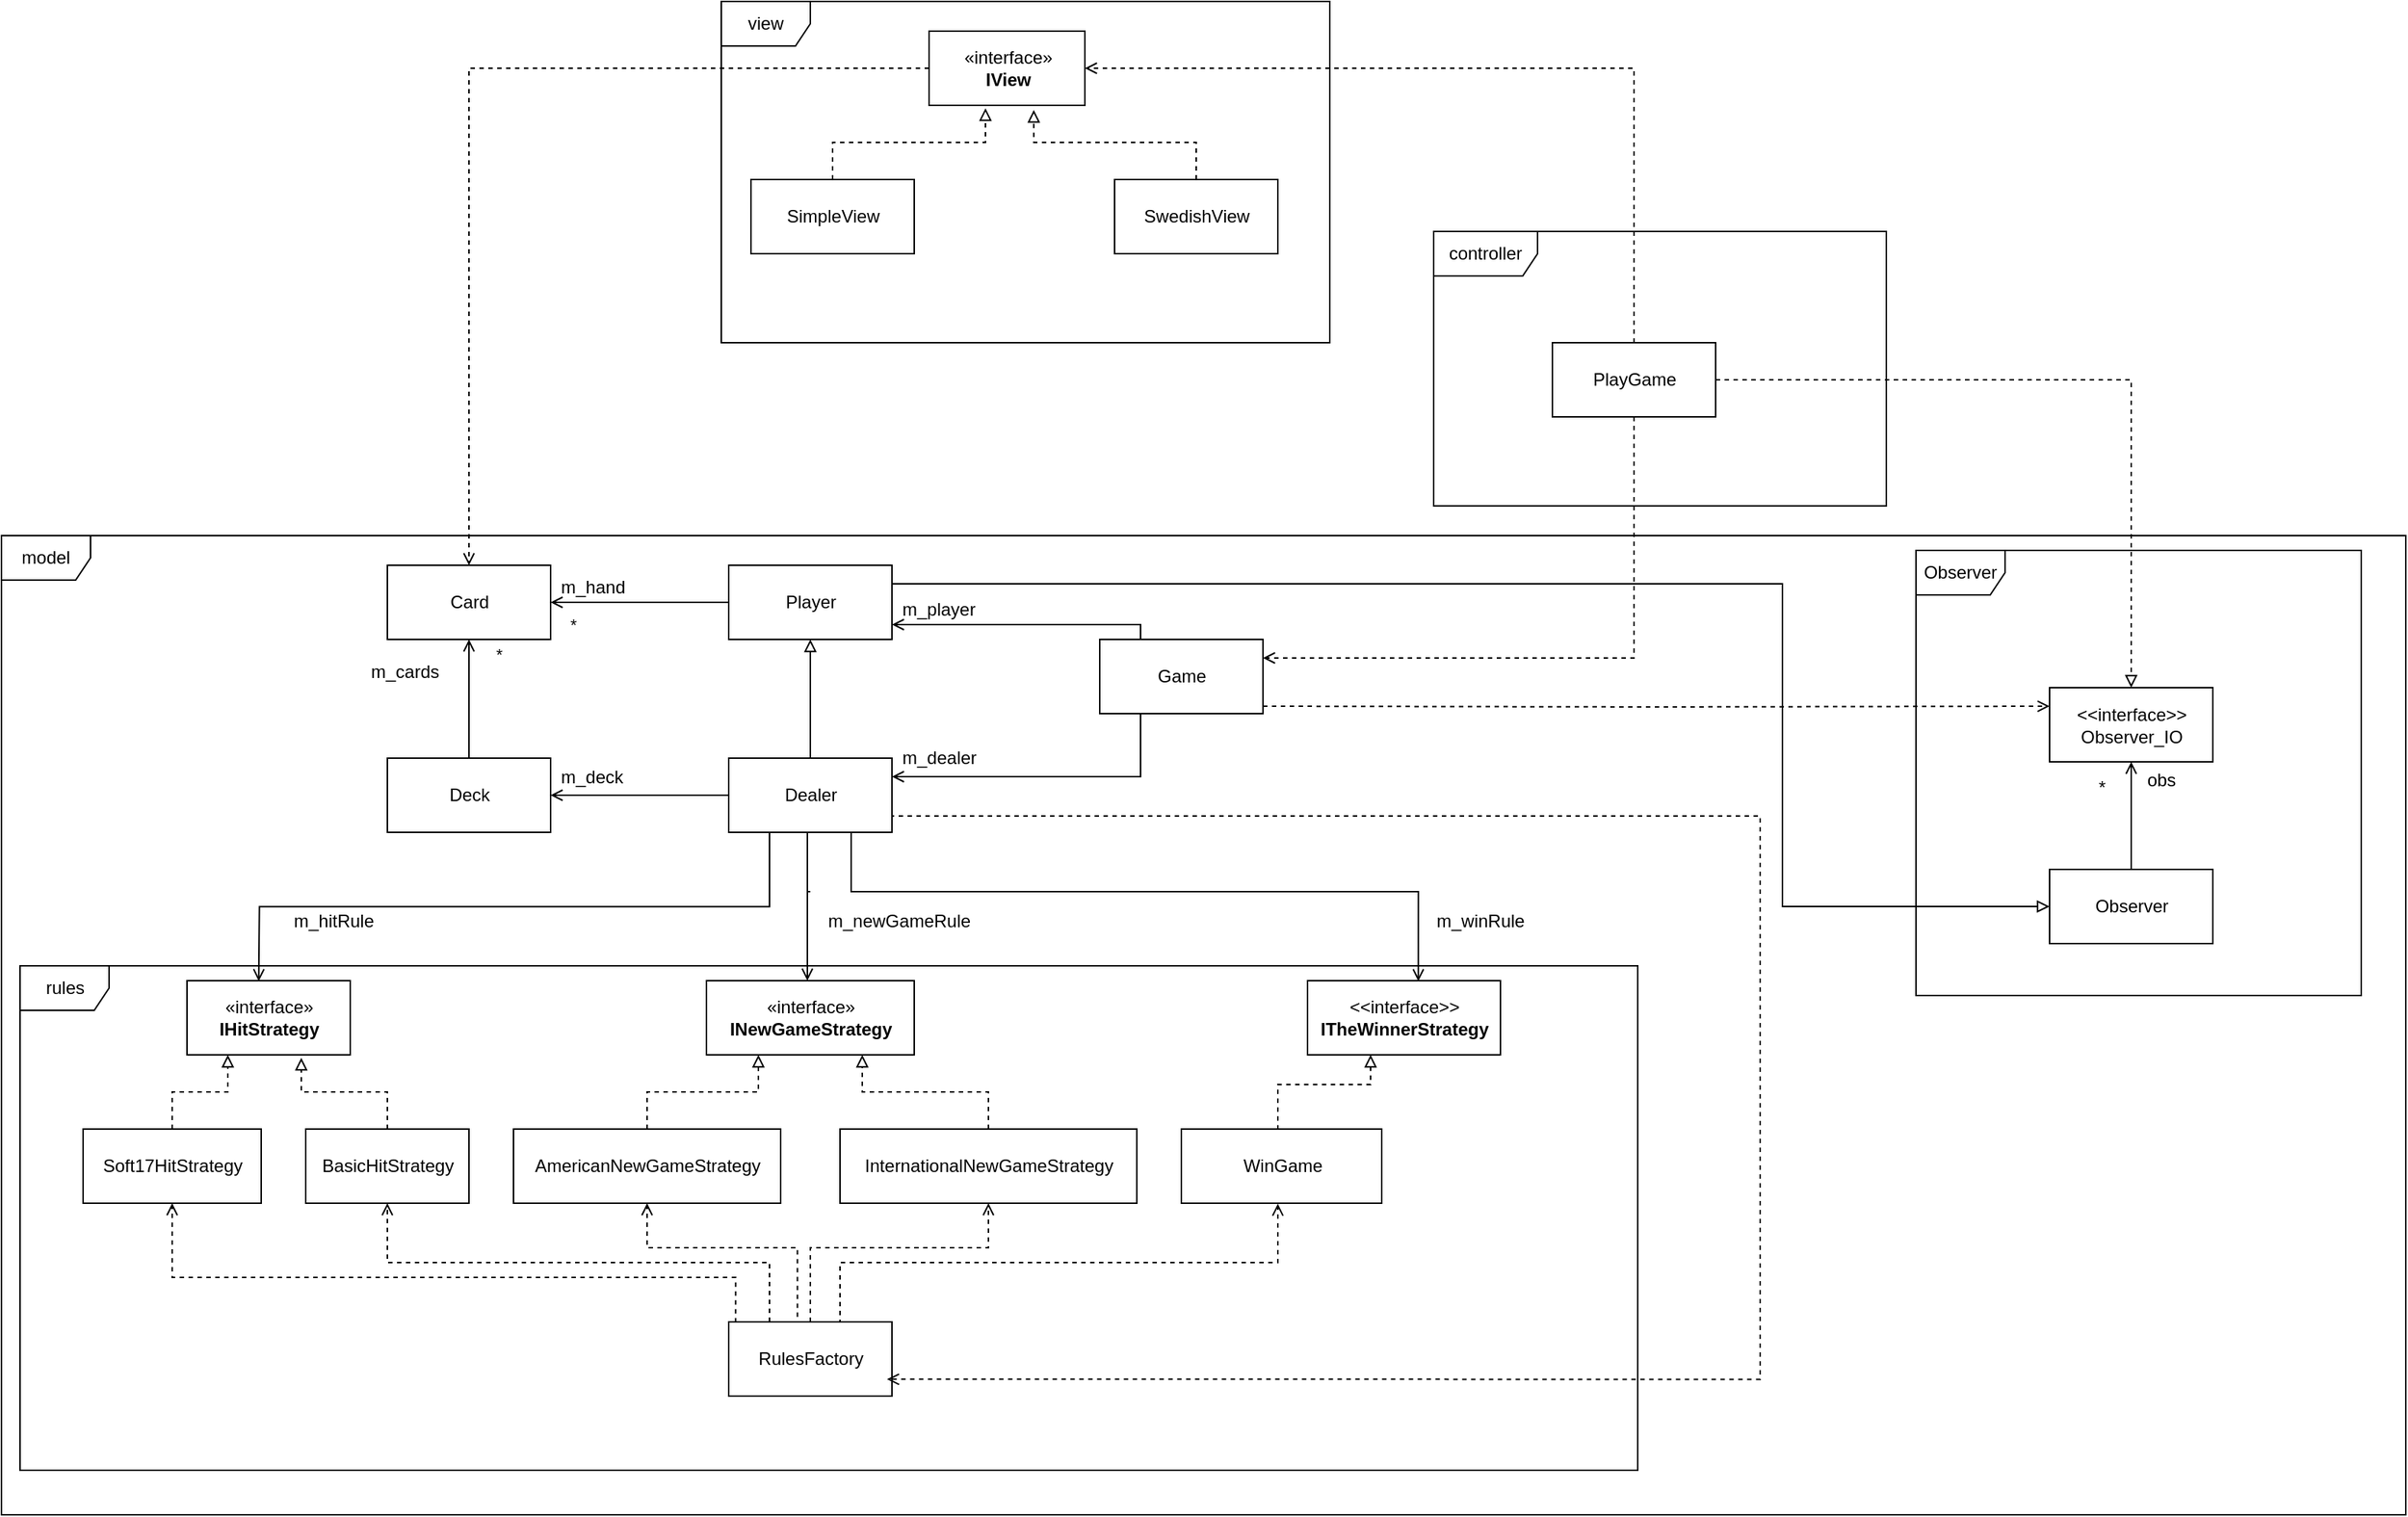 <mxfile version="12.3.3" type="device" pages="1"><diagram id="7XWw6UyV7a0-aJtjip-O" name="Page-1"><mxGraphModel dx="1163" dy="721" grid="1" gridSize="10" guides="1" tooltips="1" connect="1" arrows="1" fold="1" page="1" pageScale="1" pageWidth="1654" pageHeight="1169" math="0" shadow="0"><root><mxCell id="0"/><mxCell id="1" parent="0"/><mxCell id="wmN2kioJ9vt-zXVw6D10-59" value="Observer" style="shape=umlFrame;whiteSpace=wrap;html=1;" parent="1" vertex="1"><mxGeometry x="1300" y="410" width="300" height="300" as="geometry"/></mxCell><mxCell id="JU1fjTnhuslxdtKCBE_Z-8" value="model" style="shape=umlFrame;whiteSpace=wrap;html=1;" vertex="1" parent="1"><mxGeometry x="10" y="400" width="1620" height="660" as="geometry"/></mxCell><mxCell id="wmN2kioJ9vt-zXVw6D10-1" value="«interface»&lt;br&gt;&lt;div&gt;&lt;b&gt;IHitStrategy&lt;/b&gt;&lt;/div&gt;" style="html=1;" parent="1" vertex="1"><mxGeometry x="135" y="700" width="110" height="50" as="geometry"/></mxCell><mxCell id="wmN2kioJ9vt-zXVw6D10-2" style="edgeStyle=orthogonalEdgeStyle;rounded=0;orthogonalLoop=1;jettySize=auto;html=1;exitX=0.5;exitY=0;exitDx=0;exitDy=0;entryX=0.25;entryY=1;entryDx=0;entryDy=0;endArrow=block;endFill=0;dashed=1;" parent="1" source="wmN2kioJ9vt-zXVw6D10-3" target="wmN2kioJ9vt-zXVw6D10-1" edge="1"><mxGeometry relative="1" as="geometry"/></mxCell><mxCell id="wmN2kioJ9vt-zXVw6D10-3" value="&lt;div&gt;Soft17HitStrategy&lt;/div&gt;" style="html=1;" parent="1" vertex="1"><mxGeometry x="65" y="800" width="120" height="50" as="geometry"/></mxCell><mxCell id="wmN2kioJ9vt-zXVw6D10-4" style="edgeStyle=orthogonalEdgeStyle;rounded=0;orthogonalLoop=1;jettySize=auto;html=1;exitX=0.5;exitY=0;exitDx=0;exitDy=0;entryX=0.7;entryY=1.04;entryDx=0;entryDy=0;entryPerimeter=0;dashed=1;endArrow=block;endFill=0;" parent="1" source="wmN2kioJ9vt-zXVw6D10-5" target="wmN2kioJ9vt-zXVw6D10-1" edge="1"><mxGeometry relative="1" as="geometry"/></mxCell><mxCell id="wmN2kioJ9vt-zXVw6D10-5" value="BasicHitStrategy" style="html=1;" parent="1" vertex="1"><mxGeometry x="215" y="800" width="110" height="50" as="geometry"/></mxCell><mxCell id="wmN2kioJ9vt-zXVw6D10-6" value="«interface»&lt;br&gt;&lt;div&gt;&lt;b&gt;INewGameStrategy&lt;/b&gt;&lt;/div&gt;" style="html=1;" parent="1" vertex="1"><mxGeometry x="485" y="700" width="140" height="50" as="geometry"/></mxCell><mxCell id="wmN2kioJ9vt-zXVw6D10-7" style="edgeStyle=orthogonalEdgeStyle;rounded=0;orthogonalLoop=1;jettySize=auto;html=1;exitX=0.5;exitY=0;exitDx=0;exitDy=0;entryX=0.25;entryY=1;entryDx=0;entryDy=0;dashed=1;endArrow=block;endFill=0;" parent="1" source="wmN2kioJ9vt-zXVw6D10-8" target="wmN2kioJ9vt-zXVw6D10-6" edge="1"><mxGeometry relative="1" as="geometry"/></mxCell><mxCell id="wmN2kioJ9vt-zXVw6D10-8" value="AmericanNewGameStrategy" style="html=1;" parent="1" vertex="1"><mxGeometry x="355" y="800" width="180" height="50" as="geometry"/></mxCell><mxCell id="wmN2kioJ9vt-zXVw6D10-9" style="edgeStyle=orthogonalEdgeStyle;rounded=0;orthogonalLoop=1;jettySize=auto;html=1;entryX=0.75;entryY=1;entryDx=0;entryDy=0;dashed=1;endArrow=block;endFill=0;" parent="1" source="wmN2kioJ9vt-zXVw6D10-10" target="wmN2kioJ9vt-zXVw6D10-6" edge="1"><mxGeometry relative="1" as="geometry"/></mxCell><mxCell id="wmN2kioJ9vt-zXVw6D10-10" value="InternationalNewGameStrategy" style="html=1;" parent="1" vertex="1"><mxGeometry x="575" y="800" width="200" height="50" as="geometry"/></mxCell><mxCell id="wmN2kioJ9vt-zXVw6D10-11" value="«interface»&lt;br&gt;&lt;b&gt;IWinStrategy&lt;/b&gt;" style="html=1;" parent="1" vertex="1"><mxGeometry x="905" y="700" width="110" height="50" as="geometry"/></mxCell><mxCell id="wmN2kioJ9vt-zXVw6D10-12" style="edgeStyle=orthogonalEdgeStyle;rounded=0;orthogonalLoop=1;jettySize=auto;html=1;exitX=0.5;exitY=0;exitDx=0;exitDy=0;entryX=0.25;entryY=1;entryDx=0;entryDy=0;dashed=1;endArrow=block;endFill=0;" parent="1" target="wmN2kioJ9vt-zXVw6D10-11" edge="1"><mxGeometry relative="1" as="geometry"><mxPoint x="870" y="800.333" as="sourcePoint"/><Array as="points"><mxPoint x="870" y="770"/><mxPoint x="933" y="770"/></Array></mxGeometry></mxCell><mxCell id="wmN2kioJ9vt-zXVw6D10-16" style="edgeStyle=orthogonalEdgeStyle;rounded=0;orthogonalLoop=1;jettySize=auto;html=1;entryX=0.5;entryY=1;entryDx=0;entryDy=0;dashed=1;endArrow=open;endFill=0;" parent="1" target="wmN2kioJ9vt-zXVw6D10-3" edge="1"><mxGeometry relative="1" as="geometry"><mxPoint x="504.667" y="930.333" as="sourcePoint"/><Array as="points"><mxPoint x="505" y="900"/><mxPoint x="125" y="900"/></Array></mxGeometry></mxCell><mxCell id="wmN2kioJ9vt-zXVw6D10-17" style="edgeStyle=orthogonalEdgeStyle;rounded=0;orthogonalLoop=1;jettySize=auto;html=1;exitX=0.25;exitY=0;exitDx=0;exitDy=0;entryX=0.5;entryY=1;entryDx=0;entryDy=0;dashed=1;endArrow=open;endFill=0;" parent="1" source="wmN2kioJ9vt-zXVw6D10-22" target="wmN2kioJ9vt-zXVw6D10-5" edge="1"><mxGeometry relative="1" as="geometry"/></mxCell><mxCell id="wmN2kioJ9vt-zXVw6D10-18" style="edgeStyle=orthogonalEdgeStyle;rounded=0;orthogonalLoop=1;jettySize=auto;html=1;exitX=0.421;exitY=-0.067;exitDx=0;exitDy=0;entryX=0.5;entryY=1;entryDx=0;entryDy=0;dashed=1;endArrow=open;endFill=0;exitPerimeter=0;" parent="1" source="wmN2kioJ9vt-zXVw6D10-22" target="wmN2kioJ9vt-zXVw6D10-8" edge="1"><mxGeometry relative="1" as="geometry"><Array as="points"><mxPoint x="546" y="880"/><mxPoint x="445" y="880"/></Array></mxGeometry></mxCell><mxCell id="wmN2kioJ9vt-zXVw6D10-19" style="edgeStyle=orthogonalEdgeStyle;rounded=0;orthogonalLoop=1;jettySize=auto;html=1;exitX=0.5;exitY=0;exitDx=0;exitDy=0;entryX=0.5;entryY=1;entryDx=0;entryDy=0;dashed=1;endArrow=open;endFill=0;" parent="1" source="wmN2kioJ9vt-zXVw6D10-22" target="wmN2kioJ9vt-zXVw6D10-10" edge="1"><mxGeometry relative="1" as="geometry"><Array as="points"><mxPoint x="555" y="880"/><mxPoint x="675" y="880"/></Array></mxGeometry></mxCell><mxCell id="wmN2kioJ9vt-zXVw6D10-20" style="edgeStyle=orthogonalEdgeStyle;rounded=0;orthogonalLoop=1;jettySize=auto;html=1;exitX=0.75;exitY=0;exitDx=0;exitDy=0;entryX=0.5;entryY=1;entryDx=0;entryDy=0;dashed=1;endArrow=open;endFill=0;" parent="1" source="wmN2kioJ9vt-zXVw6D10-22" edge="1"><mxGeometry relative="1" as="geometry"><Array as="points"><mxPoint x="575" y="930"/><mxPoint x="575" y="890"/><mxPoint x="870" y="890"/></Array><mxPoint x="870" y="850.333" as="targetPoint"/></mxGeometry></mxCell><mxCell id="wmN2kioJ9vt-zXVw6D10-22" value="RulesFactory" style="html=1;" parent="1" vertex="1"><mxGeometry x="500" y="930" width="110" height="50" as="geometry"/></mxCell><mxCell id="wmN2kioJ9vt-zXVw6D10-24" style="edgeStyle=orthogonalEdgeStyle;rounded=0;orthogonalLoop=1;jettySize=auto;html=1;exitX=0.25;exitY=1;exitDx=0;exitDy=0;entryX=0.132;entryY=0.061;entryDx=0;entryDy=0;entryPerimeter=0;endArrow=open;endFill=0;" parent="1" source="wmN2kioJ9vt-zXVw6D10-30" edge="1"><mxGeometry relative="1" as="geometry"><mxPoint x="183.333" y="700.333" as="targetPoint"/></mxGeometry></mxCell><mxCell id="wmN2kioJ9vt-zXVw6D10-25" style="edgeStyle=orthogonalEdgeStyle;rounded=0;orthogonalLoop=1;jettySize=auto;html=1;endArrow=open;endFill=0;" parent="1" edge="1"><mxGeometry relative="1" as="geometry"><Array as="points"><mxPoint x="555" y="640"/><mxPoint x="553" y="640"/><mxPoint x="553" y="700"/></Array><mxPoint x="553" y="700" as="targetPoint"/><mxPoint x="553" y="600" as="sourcePoint"/></mxGeometry></mxCell><mxCell id="wmN2kioJ9vt-zXVw6D10-26" style="edgeStyle=orthogonalEdgeStyle;rounded=0;orthogonalLoop=1;jettySize=auto;html=1;exitX=0.75;exitY=1;exitDx=0;exitDy=0;endArrow=open;endFill=0;" parent="1" source="wmN2kioJ9vt-zXVw6D10-30" edge="1"><mxGeometry relative="1" as="geometry"><mxPoint x="964.667" y="700.333" as="targetPoint"/><Array as="points"><mxPoint x="583" y="640"/><mxPoint x="965" y="640"/></Array></mxGeometry></mxCell><mxCell id="wmN2kioJ9vt-zXVw6D10-27" style="edgeStyle=orthogonalEdgeStyle;rounded=0;orthogonalLoop=1;jettySize=auto;html=1;exitX=1;exitY=0.75;exitDx=0;exitDy=0;entryX=0.52;entryY=0.848;entryDx=0;entryDy=0;entryPerimeter=0;endArrow=open;endFill=0;dashed=1;" parent="1" source="wmN2kioJ9vt-zXVw6D10-30" edge="1"><mxGeometry relative="1" as="geometry"><Array as="points"><mxPoint x="610" y="589"/><mxPoint x="1195" y="589"/><mxPoint x="1195" y="969"/></Array><mxPoint x="606.667" y="968.667" as="targetPoint"/></mxGeometry></mxCell><mxCell id="wmN2kioJ9vt-zXVw6D10-28" style="edgeStyle=orthogonalEdgeStyle;rounded=0;orthogonalLoop=1;jettySize=auto;html=1;exitX=0.5;exitY=0;exitDx=0;exitDy=0;entryX=0.5;entryY=1;entryDx=0;entryDy=0;endArrow=block;endFill=0;" parent="1" source="wmN2kioJ9vt-zXVw6D10-30" target="wmN2kioJ9vt-zXVw6D10-35" edge="1"><mxGeometry relative="1" as="geometry"/></mxCell><mxCell id="wmN2kioJ9vt-zXVw6D10-29" style="edgeStyle=orthogonalEdgeStyle;rounded=0;orthogonalLoop=1;jettySize=auto;html=1;exitX=0;exitY=0.5;exitDx=0;exitDy=0;entryX=1;entryY=0.5;entryDx=0;entryDy=0;endArrow=open;endFill=0;" parent="1" source="wmN2kioJ9vt-zXVw6D10-30" target="wmN2kioJ9vt-zXVw6D10-38" edge="1"><mxGeometry relative="1" as="geometry"/></mxCell><mxCell id="wmN2kioJ9vt-zXVw6D10-30" value="Dealer" style="html=1;" parent="1" vertex="1"><mxGeometry x="500" y="550" width="110" height="50" as="geometry"/></mxCell><mxCell id="wmN2kioJ9vt-zXVw6D10-31" value="m_newGameRule" style="text;html=1;resizable=0;points=[];autosize=1;align=left;verticalAlign=top;spacingTop=-4;" parent="1" vertex="1"><mxGeometry x="565" y="650" width="120" height="20" as="geometry"/></mxCell><mxCell id="wmN2kioJ9vt-zXVw6D10-32" value="m_winRule" style="text;html=1;resizable=0;points=[];autosize=1;align=left;verticalAlign=top;spacingTop=-4;" parent="1" vertex="1"><mxGeometry x="975" y="650" width="80" height="20" as="geometry"/></mxCell><mxCell id="wmN2kioJ9vt-zXVw6D10-33" value="m_hitRule" style="text;html=1;resizable=0;points=[];autosize=1;align=left;verticalAlign=top;spacingTop=-4;" parent="1" vertex="1"><mxGeometry x="205" y="650" width="80" height="20" as="geometry"/></mxCell><mxCell id="wmN2kioJ9vt-zXVw6D10-34" value="*" style="edgeStyle=orthogonalEdgeStyle;rounded=0;orthogonalLoop=1;jettySize=auto;html=1;exitX=0;exitY=0.5;exitDx=0;exitDy=0;entryX=1;entryY=0.5;entryDx=0;entryDy=0;endArrow=open;endFill=0;" parent="1" source="wmN2kioJ9vt-zXVw6D10-35" target="wmN2kioJ9vt-zXVw6D10-36" edge="1"><mxGeometry x="0.757" y="15" relative="1" as="geometry"><mxPoint as="offset"/></mxGeometry></mxCell><mxCell id="JU1fjTnhuslxdtKCBE_Z-3" style="edgeStyle=orthogonalEdgeStyle;rounded=0;orthogonalLoop=1;jettySize=auto;html=1;exitX=1;exitY=0.25;exitDx=0;exitDy=0;entryX=0;entryY=0.5;entryDx=0;entryDy=0;endArrow=block;endFill=0;" edge="1" parent="1" source="wmN2kioJ9vt-zXVw6D10-35" target="wmN2kioJ9vt-zXVw6D10-64"><mxGeometry relative="1" as="geometry"><Array as="points"><mxPoint x="1210" y="433"/><mxPoint x="1210" y="650"/></Array></mxGeometry></mxCell><mxCell id="wmN2kioJ9vt-zXVw6D10-35" value="Player" style="html=1;" parent="1" vertex="1"><mxGeometry x="500" y="420" width="110" height="50" as="geometry"/></mxCell><mxCell id="wmN2kioJ9vt-zXVw6D10-36" value="Card" style="html=1;" parent="1" vertex="1"><mxGeometry x="270" y="420" width="110" height="50" as="geometry"/></mxCell><mxCell id="wmN2kioJ9vt-zXVw6D10-37" value="*" style="edgeStyle=orthogonalEdgeStyle;rounded=0;orthogonalLoop=1;jettySize=auto;html=1;exitX=0.5;exitY=0;exitDx=0;exitDy=0;entryX=0.5;entryY=1;entryDx=0;entryDy=0;endArrow=open;endFill=0;" parent="1" source="wmN2kioJ9vt-zXVw6D10-38" target="wmN2kioJ9vt-zXVw6D10-36" edge="1"><mxGeometry x="0.754" y="-20" relative="1" as="geometry"><mxPoint as="offset"/></mxGeometry></mxCell><mxCell id="wmN2kioJ9vt-zXVw6D10-38" value="Deck" style="html=1;" parent="1" vertex="1"><mxGeometry x="270" y="550" width="110" height="50" as="geometry"/></mxCell><mxCell id="wmN2kioJ9vt-zXVw6D10-39" value="m_hand" style="text;html=1;resizable=0;points=[];autosize=1;align=left;verticalAlign=top;spacingTop=-4;" parent="1" vertex="1"><mxGeometry x="385" y="425" width="60" height="20" as="geometry"/></mxCell><mxCell id="wmN2kioJ9vt-zXVw6D10-40" value="m_cards" style="text;html=1;resizable=0;points=[];autosize=1;align=left;verticalAlign=top;spacingTop=-4;" parent="1" vertex="1"><mxGeometry x="257" y="482" width="70" height="20" as="geometry"/></mxCell><mxCell id="wmN2kioJ9vt-zXVw6D10-41" value="m_deck" style="text;html=1;resizable=0;points=[];autosize=1;align=left;verticalAlign=top;spacingTop=-4;" parent="1" vertex="1"><mxGeometry x="385" y="552.5" width="60" height="20" as="geometry"/></mxCell><mxCell id="wmN2kioJ9vt-zXVw6D10-42" style="edgeStyle=orthogonalEdgeStyle;rounded=0;orthogonalLoop=1;jettySize=auto;html=1;exitX=0.25;exitY=0;exitDx=0;exitDy=0;endArrow=open;endFill=0;" parent="1" source="wmN2kioJ9vt-zXVw6D10-44" edge="1"><mxGeometry relative="1" as="geometry"><mxPoint x="610" y="460" as="targetPoint"/><Array as="points"><mxPoint x="778" y="460"/><mxPoint x="610" y="460"/></Array></mxGeometry></mxCell><mxCell id="wmN2kioJ9vt-zXVw6D10-43" style="edgeStyle=orthogonalEdgeStyle;rounded=0;orthogonalLoop=1;jettySize=auto;html=1;exitX=0.25;exitY=1;exitDx=0;exitDy=0;entryX=1;entryY=0.25;entryDx=0;entryDy=0;endArrow=open;endFill=0;" parent="1" source="wmN2kioJ9vt-zXVw6D10-44" target="wmN2kioJ9vt-zXVw6D10-30" edge="1"><mxGeometry relative="1" as="geometry"/></mxCell><mxCell id="JU1fjTnhuslxdtKCBE_Z-4" style="edgeStyle=orthogonalEdgeStyle;rounded=0;orthogonalLoop=1;jettySize=auto;html=1;entryX=0;entryY=0.25;entryDx=0;entryDy=0;endArrow=open;endFill=0;dashed=1;" edge="1" parent="1" target="wmN2kioJ9vt-zXVw6D10-61"><mxGeometry relative="1" as="geometry"><mxPoint x="860" y="515" as="sourcePoint"/></mxGeometry></mxCell><mxCell id="wmN2kioJ9vt-zXVw6D10-44" value="Game" style="html=1;" parent="1" vertex="1"><mxGeometry x="750" y="470" width="110" height="50" as="geometry"/></mxCell><mxCell id="wmN2kioJ9vt-zXVw6D10-45" value="m_player" style="text;html=1;resizable=0;points=[];autosize=1;align=left;verticalAlign=top;spacingTop=-4;" parent="1" vertex="1"><mxGeometry x="615" y="440" width="70" height="20" as="geometry"/></mxCell><mxCell id="wmN2kioJ9vt-zXVw6D10-46" value="m_dealer" style="text;html=1;resizable=0;points=[];autosize=1;align=left;verticalAlign=top;spacingTop=-4;" parent="1" vertex="1"><mxGeometry x="615" y="540" width="70" height="20" as="geometry"/></mxCell><mxCell id="wmN2kioJ9vt-zXVw6D10-47" style="edgeStyle=orthogonalEdgeStyle;rounded=0;orthogonalLoop=1;jettySize=auto;html=1;exitX=0;exitY=0.5;exitDx=0;exitDy=0;entryX=0.5;entryY=0;entryDx=0;entryDy=0;dashed=1;endArrow=open;endFill=0;" parent="1" source="wmN2kioJ9vt-zXVw6D10-48" target="wmN2kioJ9vt-zXVw6D10-36" edge="1"><mxGeometry relative="1" as="geometry"/></mxCell><mxCell id="wmN2kioJ9vt-zXVw6D10-48" value="«interface»&lt;br&gt;&lt;b&gt;IView&lt;/b&gt;" style="html=1;" parent="1" vertex="1"><mxGeometry x="635" y="60" width="105" height="50" as="geometry"/></mxCell><mxCell id="wmN2kioJ9vt-zXVw6D10-49" style="edgeStyle=orthogonalEdgeStyle;rounded=0;orthogonalLoop=1;jettySize=auto;html=1;exitX=0.5;exitY=0;exitDx=0;exitDy=0;entryX=0.362;entryY=1.039;entryDx=0;entryDy=0;entryPerimeter=0;endArrow=block;endFill=0;dashed=1;" parent="1" source="wmN2kioJ9vt-zXVw6D10-50" target="wmN2kioJ9vt-zXVw6D10-48" edge="1"><mxGeometry relative="1" as="geometry"/></mxCell><mxCell id="wmN2kioJ9vt-zXVw6D10-50" value="SimpleView" style="html=1;" parent="1" vertex="1"><mxGeometry x="515" y="160" width="110" height="50" as="geometry"/></mxCell><mxCell id="wmN2kioJ9vt-zXVw6D10-51" style="edgeStyle=orthogonalEdgeStyle;rounded=0;orthogonalLoop=1;jettySize=auto;html=1;exitX=0.5;exitY=0;exitDx=0;exitDy=0;entryX=0.672;entryY=1.062;entryDx=0;entryDy=0;entryPerimeter=0;dashed=1;endArrow=block;endFill=0;" parent="1" source="wmN2kioJ9vt-zXVw6D10-52" target="wmN2kioJ9vt-zXVw6D10-48" edge="1"><mxGeometry relative="1" as="geometry"/></mxCell><mxCell id="wmN2kioJ9vt-zXVw6D10-52" value="SwedishView" style="html=1;" parent="1" vertex="1"><mxGeometry x="760" y="160" width="110" height="50" as="geometry"/></mxCell><mxCell id="wmN2kioJ9vt-zXVw6D10-53" style="edgeStyle=orthogonalEdgeStyle;rounded=0;orthogonalLoop=1;jettySize=auto;html=1;exitX=0.5;exitY=0;exitDx=0;exitDy=0;entryX=1;entryY=0.5;entryDx=0;entryDy=0;dashed=1;endArrow=open;endFill=0;" parent="1" source="wmN2kioJ9vt-zXVw6D10-55" target="wmN2kioJ9vt-zXVw6D10-48" edge="1"><mxGeometry relative="1" as="geometry"/></mxCell><mxCell id="wmN2kioJ9vt-zXVw6D10-54" style="edgeStyle=orthogonalEdgeStyle;rounded=0;orthogonalLoop=1;jettySize=auto;html=1;exitX=0.5;exitY=1;exitDx=0;exitDy=0;entryX=1;entryY=0.25;entryDx=0;entryDy=0;dashed=1;endArrow=open;endFill=0;" parent="1" source="wmN2kioJ9vt-zXVw6D10-55" target="wmN2kioJ9vt-zXVw6D10-44" edge="1"><mxGeometry relative="1" as="geometry"/></mxCell><mxCell id="JU1fjTnhuslxdtKCBE_Z-2" style="edgeStyle=orthogonalEdgeStyle;rounded=0;orthogonalLoop=1;jettySize=auto;html=1;entryX=0.5;entryY=0;entryDx=0;entryDy=0;endArrow=block;endFill=0;dashed=1;" edge="1" parent="1" source="wmN2kioJ9vt-zXVw6D10-55" target="wmN2kioJ9vt-zXVw6D10-61"><mxGeometry relative="1" as="geometry"/></mxCell><mxCell id="wmN2kioJ9vt-zXVw6D10-55" value="PlayGame" style="html=1;" parent="1" vertex="1"><mxGeometry x="1055" y="270" width="110" height="50" as="geometry"/></mxCell><mxCell id="wmN2kioJ9vt-zXVw6D10-57" value="view" style="shape=umlFrame;whiteSpace=wrap;html=1;" parent="1" vertex="1"><mxGeometry x="495" y="40" width="410" height="230" as="geometry"/></mxCell><mxCell id="wmN2kioJ9vt-zXVw6D10-58" value="&amp;lt;&amp;lt;interface&amp;gt;&amp;gt;&lt;br&gt;&lt;b&gt;ITheWinnerStrategy&lt;/b&gt;" style="html=1;" parent="1" vertex="1"><mxGeometry x="890" y="700" width="130" height="50" as="geometry"/></mxCell><mxCell id="wmN2kioJ9vt-zXVw6D10-61" value="&amp;lt;&amp;lt;interface&amp;gt;&amp;gt;&lt;br&gt;Observer_IO" style="html=1;" parent="1" vertex="1"><mxGeometry x="1390" y="502.5" width="110" height="50" as="geometry"/></mxCell><mxCell id="JU1fjTnhuslxdtKCBE_Z-5" style="edgeStyle=orthogonalEdgeStyle;rounded=0;orthogonalLoop=1;jettySize=auto;html=1;endArrow=open;endFill=0;" edge="1" parent="1" source="wmN2kioJ9vt-zXVw6D10-64" target="wmN2kioJ9vt-zXVw6D10-61"><mxGeometry relative="1" as="geometry"/></mxCell><mxCell id="wmN2kioJ9vt-zXVw6D10-64" value="Observer" style="html=1;" parent="1" vertex="1"><mxGeometry x="1390" y="625" width="110" height="50" as="geometry"/></mxCell><mxCell id="wmN2kioJ9vt-zXVw6D10-84" value="WinGame" style="html=1;" parent="1" vertex="1"><mxGeometry x="805" y="800" width="135" height="50" as="geometry"/></mxCell><mxCell id="wmN2kioJ9vt-zXVw6D10-89" value="rules" style="shape=umlFrame;whiteSpace=wrap;html=1;" parent="1" vertex="1"><mxGeometry x="22.5" y="690" width="1090" height="340" as="geometry"/></mxCell><mxCell id="wmN2kioJ9vt-zXVw6D10-94" value="controller" style="shape=umlFrame;whiteSpace=wrap;html=1;width=70;height=30;" parent="1" vertex="1"><mxGeometry x="975" y="195" width="305" height="185" as="geometry"/></mxCell><mxCell id="JU1fjTnhuslxdtKCBE_Z-6" value="obs" style="text;html=1;align=center;verticalAlign=middle;resizable=0;points=[];;autosize=1;" vertex="1" parent="1"><mxGeometry x="1445" y="555" width="40" height="20" as="geometry"/></mxCell><mxCell id="JU1fjTnhuslxdtKCBE_Z-7" value="*" style="text;html=1;align=center;verticalAlign=middle;resizable=0;points=[];;autosize=1;" vertex="1" parent="1"><mxGeometry x="1415" y="560" width="20" height="20" as="geometry"/></mxCell></root></mxGraphModel></diagram></mxfile>